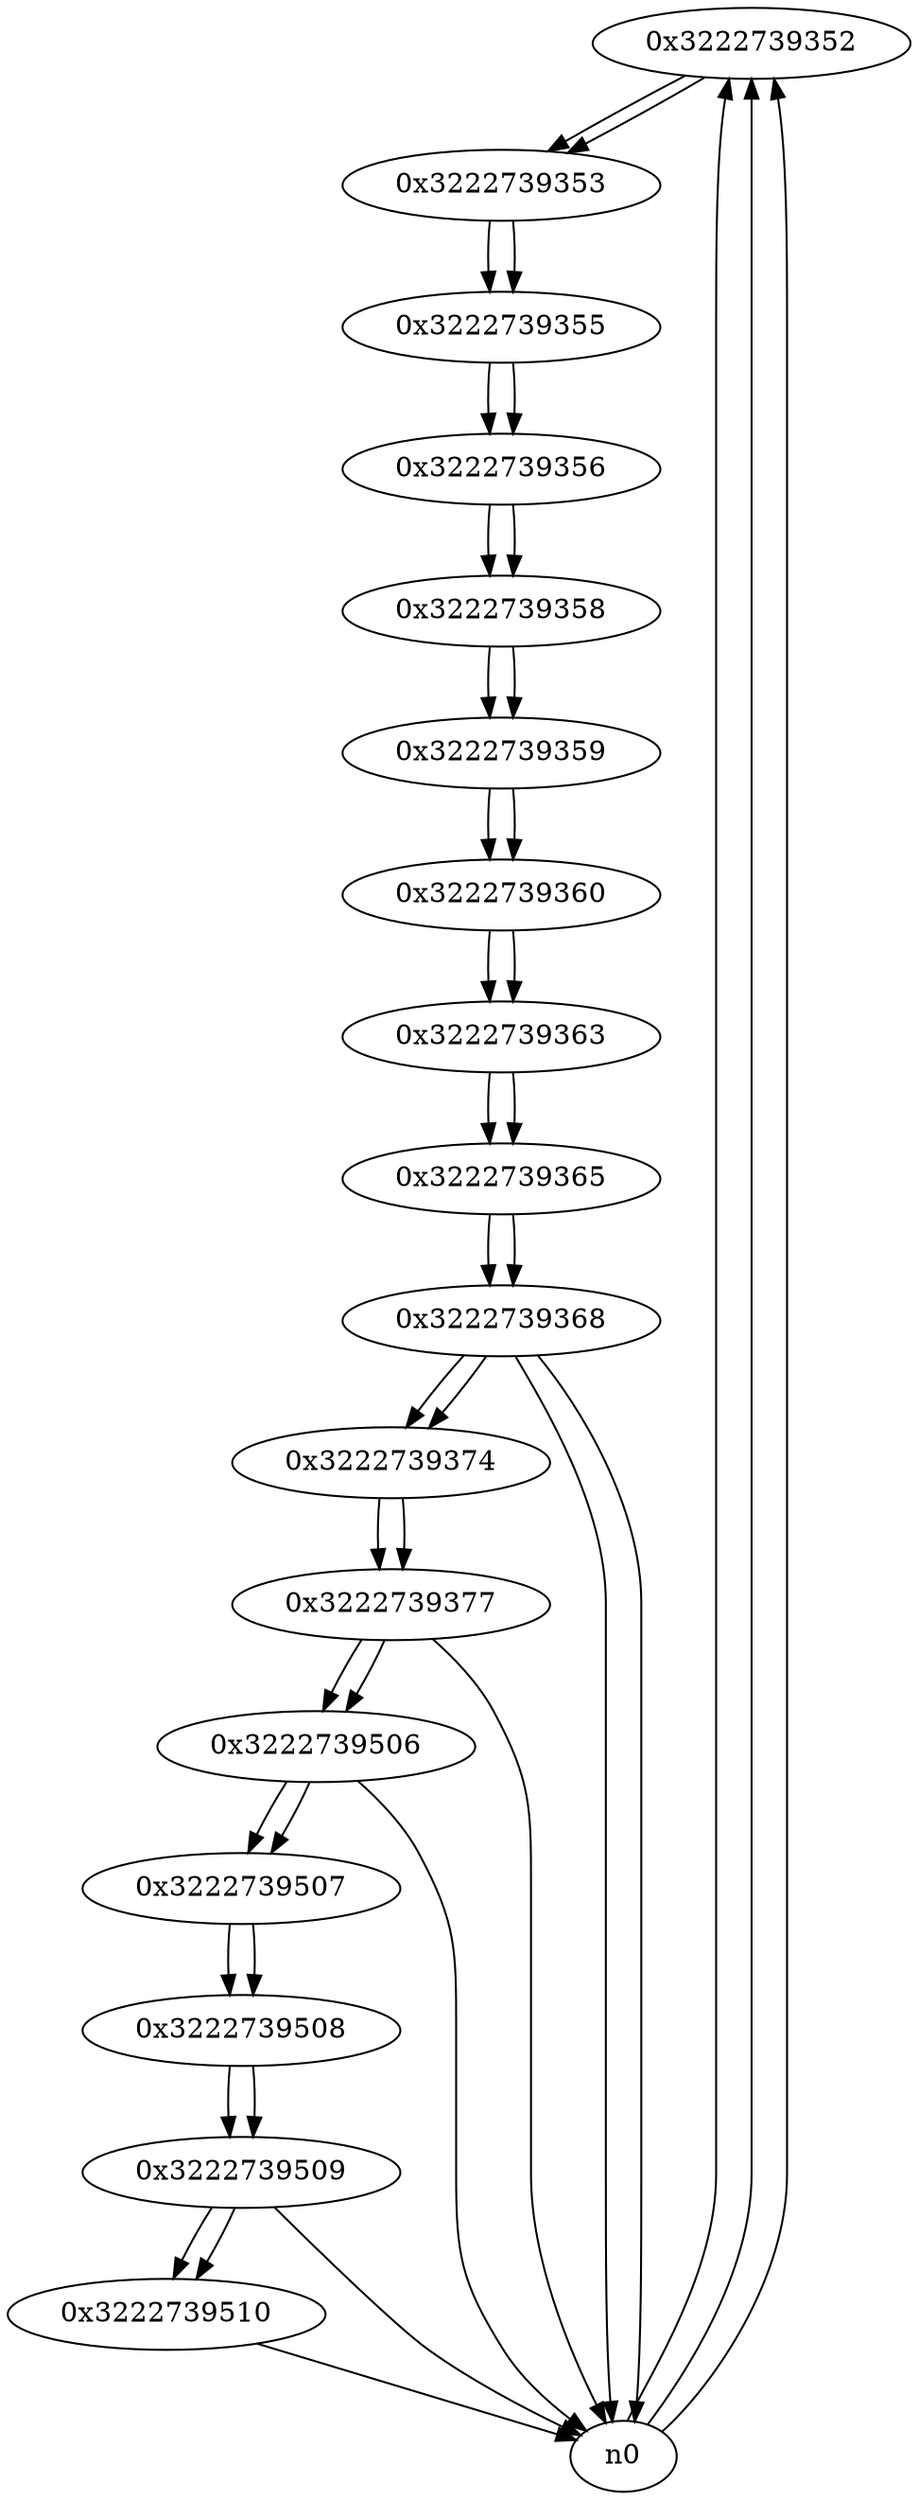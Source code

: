 digraph G{
/* nodes */
  n1 [label="0x3222739352"]
  n2 [label="0x3222739353"]
  n3 [label="0x3222739355"]
  n4 [label="0x3222739356"]
  n5 [label="0x3222739358"]
  n6 [label="0x3222739359"]
  n7 [label="0x3222739360"]
  n8 [label="0x3222739363"]
  n9 [label="0x3222739365"]
  n10 [label="0x3222739368"]
  n11 [label="0x3222739374"]
  n12 [label="0x3222739377"]
  n13 [label="0x3222739506"]
  n14 [label="0x3222739507"]
  n15 [label="0x3222739508"]
  n16 [label="0x3222739509"]
  n17 [label="0x3222739510"]
/* edges */
n1 -> n2;
n0 -> n1;
n0 -> n1;
n0 -> n1;
n2 -> n3;
n1 -> n2;
n3 -> n4;
n2 -> n3;
n4 -> n5;
n3 -> n4;
n5 -> n6;
n4 -> n5;
n6 -> n7;
n5 -> n6;
n7 -> n8;
n6 -> n7;
n8 -> n9;
n7 -> n8;
n9 -> n10;
n8 -> n9;
n10 -> n11;
n10 -> n0;
n10 -> n0;
n9 -> n10;
n11 -> n12;
n10 -> n11;
n12 -> n13;
n12 -> n0;
n11 -> n12;
n13 -> n14;
n13 -> n0;
n12 -> n13;
n14 -> n15;
n13 -> n14;
n15 -> n16;
n14 -> n15;
n16 -> n17;
n16 -> n0;
n15 -> n16;
n17 -> n0;
n16 -> n17;
}
